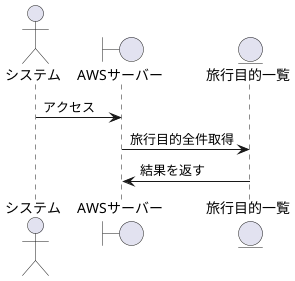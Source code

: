 @startuml

actor システム

boundary AWSサーバー

entity 旅行目的一覧

システム -> AWSサーバー : アクセス
AWSサーバー -> 旅行目的一覧 : 旅行目的全件取得
AWSサーバー <- 旅行目的一覧 : 結果を返す

@enduml